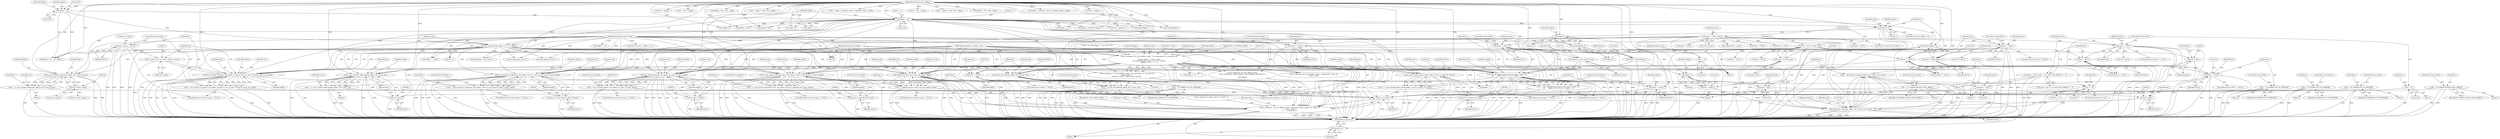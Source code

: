 digraph "0_OpenSC_a3fc7693f3a035a8a7921cffb98432944bb42740@API" {
"1000759" [label="(Call,sc_strerror(r))"];
"1000332" [label="(Call,r >= 0)"];
"1000320" [label="(Call,r = decode_bit_string(obj, objlen, (u8 *) parm, *len, invert))"];
"1000322" [label="(Call,decode_bit_string(obj, objlen, (u8 *) parm, *len, invert))"];
"1000141" [label="(Call,sc_dump_hex(obj, objlen > 16  ? 16 : objlen))"];
"1000105" [label="(MethodParameterIn,const u8 *obj)"];
"1000144" [label="(Call,objlen > 16)"];
"1000106" [label="(MethodParameterIn,size_t objlen)"];
"1000272" [label="(Call,objlen < 1)"];
"1000150" [label="(Call,objlen > 16)"];
"1000313" [label="(Call,objlen-1)"];
"1000297" [label="(Call,objlen-1)"];
"1000325" [label="(Call,(u8 *) parm)"];
"1000252" [label="(Call,parm != NULL)"];
"1000110" [label="(Call,*parm = entry->parm)"];
"1000316" [label="(Call,parm = *buf)"];
"1000301" [label="(Call,*buf == NULL)"];
"1000293" [label="(Call,*buf = malloc(objlen-1))"];
"1000296" [label="(Call,malloc(objlen-1))"];
"1000268" [label="(Call,len != NULL)"];
"1000117" [label="(Call,*len = (size_t *) entry->arg)"];
"1000119" [label="(Call,(size_t *) entry->arg)"];
"1000310" [label="(Call,*len = objlen-1)"];
"1000257" [label="(Call,invert = entry->type == SC_ASN1_BIT_STRING ? 1 : 0)"];
"1000728" [label="(Call,r = callback_func(ctx, entry->arg, obj, objlen, depth))"];
"1000730" [label="(Call,callback_func(ctx, entry->arg, obj, objlen, depth))"];
"1000131" [label="(Call,sc_debug(ctx, SC_LOG_DEBUG_ASN1, \"%*.*sdecoding '%s', raw data:%s%s\n\",\n\t\tdepth, depth, \"\", entry->name,\n\t\tsc_dump_hex(obj, objlen > 16  ? 16 : objlen),\n\t\tobjlen > 16 ? \"...\" : \"\"))"];
"1000103" [label="(MethodParameterIn,sc_context_t *ctx)"];
"1000107" [label="(MethodParameterIn,int depth)"];
"1000707" [label="(Call,r = asn1_decode_se_info(ctx, obj, objlen, (sc_pkcs15_sec_env_info_t ***)entry->parm, len, depth))"];
"1000709" [label="(Call,asn1_decode_se_info(ctx, obj, objlen, (sc_pkcs15_sec_env_info_t ***)entry->parm, len, depth))"];
"1000713" [label="(Call,(sc_pkcs15_sec_env_info_t ***)entry->parm)"];
"1000702" [label="(Call,entry->parm != NULL)"];
"1000306" [label="(Call,r = SC_ERROR_OUT_OF_MEMORY)"];
"1000165" [label="(Call,r = asn1_decode(ctx, (struct sc_asn1_entry *) parm, obj,\n\t\t\t\t       objlen, NULL, NULL, 0, depth + 1))"];
"1000167" [label="(Call,asn1_decode(ctx, (struct sc_asn1_entry *) parm, obj,\n\t\t\t\t       objlen, NULL, NULL, 0, depth + 1))"];
"1000169" [label="(Call,(struct sc_asn1_entry *) parm)"];
"1000162" [label="(Call,parm != NULL)"];
"1000671" [label="(Call,r = asn1_decode_p15_object(ctx, obj, objlen, (struct sc_asn1_pkcs15_object *) parm, depth))"];
"1000673" [label="(Call,asn1_decode_p15_object(ctx, obj, objlen, (struct sc_asn1_pkcs15_object *) parm, depth))"];
"1000677" [label="(Call,(struct sc_asn1_pkcs15_object *) parm)"];
"1000349" [label="(Call,r = decode_bit_field(obj, objlen, (u8 *) parm, *len))"];
"1000351" [label="(Call,decode_bit_field(obj, objlen, (u8 *) parm, *len))"];
"1000354" [label="(Call,(u8 *) parm)"];
"1000346" [label="(Call,parm != NULL)"];
"1000416" [label="(Call,r = SC_ERROR_OUT_OF_MEMORY)"];
"1000276" [label="(Call,r = SC_ERROR_INVALID_ASN1_OBJECT)"];
"1000340" [label="(Call,r = 0)"];
"1000584" [label="(Call,r = sc_asn1_decode_utf8string(obj, objlen, (u8 *) parm, len))"];
"1000586" [label="(Call,sc_asn1_decode_utf8string(obj, objlen, (u8 *) parm, len))"];
"1000589" [label="(Call,(u8 *) parm)"];
"1000580" [label="(Call,parm = *buf)"];
"1000565" [label="(Call,*buf == NULL)"];
"1000557" [label="(Call,*buf = malloc(objlen+1))"];
"1000560" [label="(Call,malloc(objlen+1))"];
"1000541" [label="(Call,len != NULL)"];
"1000536" [label="(Call,parm != NULL)"];
"1000524" [label="(Call,r = sc_asn1_decode_object_id(obj, objlen, (struct sc_object_id *) parm))"];
"1000526" [label="(Call,sc_asn1_decode_object_id(obj, objlen, (struct sc_object_id *) parm))"];
"1000529" [label="(Call,(struct sc_object_id *) parm)"];
"1000521" [label="(Call,parm != NULL)"];
"1000485" [label="(Call,r = SC_ERROR_OUT_OF_MEMORY)"];
"1000125" [label="(Call,r = 0)"];
"1000570" [label="(Call,r = SC_ERROR_OUT_OF_MEMORY)"];
"1000222" [label="(Call,r = sc_asn1_decode_integer(obj, objlen, (int *) entry->parm))"];
"1000224" [label="(Call,sc_asn1_decode_integer(obj, objlen, (int *) entry->parm))"];
"1000227" [label="(Call,(int *) entry->parm)"];
"1000199" [label="(Call,r = SC_ERROR_INVALID_ASN1_OBJECT)"];
"1000689" [label="(Call,r = sc_asn1_decode_algorithm_id(ctx, obj, objlen, (struct sc_algorithm_id *) parm, depth))"];
"1000691" [label="(Call,sc_asn1_decode_algorithm_id(ctx, obj, objlen, (struct sc_algorithm_id *) parm, depth))"];
"1000695" [label="(Call,(struct sc_algorithm_id *) parm)"];
"1000612" [label="(Call,r = asn1_decode_path(ctx, obj, objlen, (sc_path_t *) parm, depth))"];
"1000614" [label="(Call,asn1_decode_path(ctx, obj, objlen, (sc_path_t *) parm, depth))"];
"1000618" [label="(Call,(sc_path_t *) parm)"];
"1000752" [label="(Call,sc_debug(ctx, SC_LOG_DEBUG_ASN1, \"decoding of ASN.1 object '%s' failed: %s\n\", entry->name,\n\t\t      sc_strerror(r)))"];
"1000761" [label="(Return,return r;)"];
"1000224" [label="(Call,sc_asn1_decode_integer(obj, objlen, (int *) entry->parm))"];
"1000283" [label="(Identifier,entry)"];
"1000133" [label="(Identifier,SC_LOG_DEBUG_ASN1)"];
"1000576" [label="(Identifier,len)"];
"1000227" [label="(Call,(int *) entry->parm)"];
"1000177" [label="(Call,depth + 1)"];
"1000550" [label="(Block,)"];
"1000388" [label="(Call,objlen--)"];
"1000694" [label="(Identifier,objlen)"];
"1000226" [label="(Identifier,objlen)"];
"1000359" [label="(ControlStructure,break;)"];
"1000275" [label="(Block,)"];
"1000491" [label="(Call,*len = objlen)"];
"1000137" [label="(Literal,\"\")"];
"1000279" [label="(ControlStructure,break;)"];
"1000527" [label="(Identifier,obj)"];
"1000523" [label="(Identifier,NULL)"];
"1000277" [label="(Identifier,r)"];
"1000573" [label="(ControlStructure,break;)"];
"1000420" [label="(Call,c = *len = objlen)"];
"1000722" [label="(ControlStructure,if (entry->parm != NULL))"];
"1000134" [label="(Literal,\"%*.*sdecoding '%s', raw data:%s%s\n\")"];
"1000252" [label="(Call,parm != NULL)"];
"1000118" [label="(Identifier,len)"];
"1000536" [label="(Call,parm != NULL)"];
"1000416" [label="(Call,r = SC_ERROR_OUT_OF_MEMORY)"];
"1000203" [label="(Call,*((int *) parm) = obj[0] ? 1 : 0)"];
"1000706" [label="(Identifier,NULL)"];
"1000458" [label="(Call,len != NULL)"];
"1000760" [label="(Identifier,r)"];
"1000166" [label="(Identifier,r)"];
"1000693" [label="(Identifier,obj)"];
"1000484" [label="(Block,)"];
"1000257" [label="(Call,invert = entry->type == SC_ASN1_BIT_STRING ? 1 : 0)"];
"1000731" [label="(Identifier,ctx)"];
"1000503" [label="(Call,objlen > *len)"];
"1000357" [label="(Call,*len)"];
"1000335" [label="(Block,)"];
"1000567" [label="(Identifier,buf)"];
"1000754" [label="(Identifier,SC_LOG_DEBUG_ASN1)"];
"1000738" [label="(ControlStructure,break;)"];
"1000417" [label="(Identifier,r)"];
"1000272" [label="(Call,objlen < 1)"];
"1000604" [label="(ControlStructure,break;)"];
"1000129" [label="(Identifier,callback_func)"];
"1000127" [label="(Literal,0)"];
"1000689" [label="(Call,r = sc_asn1_decode_algorithm_id(ctx, obj, objlen, (struct sc_algorithm_id *) parm, depth))"];
"1000510" [label="(Call,memcpy(parm, obj, c))"];
"1000615" [label="(Identifier,ctx)"];
"1000690" [label="(Identifier,r)"];
"1000710" [label="(Identifier,ctx)"];
"1000201" [label="(Identifier,SC_ERROR_INVALID_ASN1_OBJECT)"];
"1000302" [label="(Call,*buf)"];
"1000675" [label="(Identifier,obj)"];
"1000301" [label="(Call,*buf == NULL)"];
"1000135" [label="(Identifier,depth)"];
"1000233" [label="(Identifier,ctx)"];
"1000332" [label="(Call,r >= 0)"];
"1000676" [label="(Identifier,objlen)"];
"1000736" [label="(Identifier,objlen)"];
"1000175" [label="(Identifier,NULL)"];
"1000298" [label="(Identifier,objlen)"];
"1000362" [label="(Call,parm != NULL)"];
"1000180" [label="(ControlStructure,break;)"];
"1000297" [label="(Call,objlen-1)"];
"1000312" [label="(Identifier,len)"];
"1000520" [label="(ControlStructure,if (parm != NULL))"];
"1000132" [label="(Identifier,ctx)"];
"1000268" [label="(Call,len != NULL)"];
"1000691" [label="(Call,sc_asn1_decode_algorithm_id(ctx, obj, objlen, (struct sc_algorithm_id *) parm, depth))"];
"1000325" [label="(Call,(u8 *) parm)"];
"1000434" [label="(Call,objlen > *len)"];
"1000612" [label="(Call,r = asn1_decode_path(ctx, obj, objlen, (sc_path_t *) parm, depth))"];
"1000308" [label="(Identifier,SC_ERROR_OUT_OF_MEMORY)"];
"1000172" [label="(Identifier,obj)"];
"1000225" [label="(Identifier,obj)"];
"1000683" [label="(ControlStructure,if (entry->parm != NULL))"];
"1000322" [label="(Call,decode_bit_string(obj, objlen, (u8 *) parm, *len, invert))"];
"1000486" [label="(Identifier,r)"];
"1000222" [label="(Call,r = sc_asn1_decode_integer(obj, objlen, (int *) entry->parm))"];
"1000131" [label="(Call,sc_debug(ctx, SC_LOG_DEBUG_ASN1, \"%*.*sdecoding '%s', raw data:%s%s\n\",\n\t\tdepth, depth, \"\", entry->name,\n\t\tsc_dump_hex(obj, objlen > 16  ? 16 : objlen),\n\t\tobjlen > 16 ? \"...\" : \"\"))"];
"1000316" [label="(Call,parm = *buf)"];
"1000185" [label="(Call,parm != NULL)"];
"1000270" [label="(Identifier,NULL)"];
"1000199" [label="(Call,r = SC_ERROR_INVALID_ASN1_OBJECT)"];
"1000751" [label="(Block,)"];
"1000165" [label="(Call,r = asn1_decode(ctx, (struct sc_asn1_entry *) parm, obj,\n\t\t\t\t       objlen, NULL, NULL, 0, depth + 1))"];
"1000570" [label="(Call,r = SC_ERROR_OUT_OF_MEMORY)"];
"1000560" [label="(Call,malloc(objlen+1))"];
"1000173" [label="(Identifier,objlen)"];
"1000752" [label="(Call,sc_debug(ctx, SC_LOG_DEBUG_ASN1, \"decoding of ASN.1 object '%s' failed: %s\n\", entry->name,\n\t\t      sc_strerror(r)))"];
"1000258" [label="(Identifier,invert)"];
"1000330" [label="(Identifier,invert)"];
"1000526" [label="(Call,sc_asn1_decode_object_id(obj, objlen, (struct sc_object_id *) parm))"];
"1000299" [label="(Literal,1)"];
"1000194" [label="(Call,sc_debug(ctx, SC_LOG_DEBUG_ASN1,\n\t\t\t\t\t \"invalid ASN.1 object length: %\"SC_FORMAT_LEN_SIZE_T\"u\n\",\n\t\t\t\t\t objlen))"];
"1000336" [label="(Call,*len = r)"];
"1000732" [label="(Call,entry->arg)"];
"1000541" [label="(Call,len != NULL)"];
"1000681" [label="(ControlStructure,break;)"];
"1000740" [label="(Call,sc_debug(ctx, SC_LOG_DEBUG_ASN1, \"invalid ASN.1 type: %d\n\", entry->type))"];
"1000564" [label="(ControlStructure,if (*buf == NULL))"];
"1000756" [label="(Call,entry->name)"];
"1000770" [label="(MethodReturn,static int)"];
"1000671" [label="(Call,r = asn1_decode_p15_object(ctx, obj, objlen, (struct sc_asn1_pkcs15_object *) parm, depth))"];
"1000592" [label="(Identifier,len)"];
"1000524" [label="(Call,r = sc_asn1_decode_object_id(obj, objlen, (struct sc_object_id *) parm))"];
"1000329" [label="(Identifier,len)"];
"1000168" [label="(Identifier,ctx)"];
"1000554" [label="(Call,(u8 **) parm)"];
"1000542" [label="(Identifier,len)"];
"1000324" [label="(Identifier,objlen)"];
"1000568" [label="(Identifier,NULL)"];
"1000286" [label="(Block,)"];
"1000152" [label="(Literal,16)"];
"1000253" [label="(Identifier,parm)"];
"1000565" [label="(Call,*buf == NULL)"];
"1000333" [label="(Identifier,r)"];
"1000433" [label="(Call,objlen > *len ? *len : objlen)"];
"1000119" [label="(Call,(size_t *) entry->arg)"];
"1000677" [label="(Call,(struct sc_asn1_pkcs15_object *) parm)"];
"1000105" [label="(MethodParameterIn,const u8 *obj)"];
"1000162" [label="(Call,parm != NULL)"];
"1000537" [label="(Identifier,parm)"];
"1000699" [label="(ControlStructure,break;)"];
"1000755" [label="(Literal,\"decoding of ASN.1 object '%s' failed: %s\n\")"];
"1000327" [label="(Identifier,parm)"];
"1000485" [label="(Call,r = SC_ERROR_OUT_OF_MEMORY)"];
"1000138" [label="(Call,entry->name)"];
"1000157" [label="(Identifier,entry)"];
"1000415" [label="(Block,)"];
"1000418" [label="(Identifier,SC_ERROR_OUT_OF_MEMORY)"];
"1000419" [label="(ControlStructure,break;)"];
"1000144" [label="(Call,objlen > 16)"];
"1000500" [label="(Call,c = objlen > *len ? *len : objlen)"];
"1000341" [label="(Identifier,r)"];
"1000715" [label="(Call,entry->parm)"];
"1000259" [label="(Call,entry->type == SC_ASN1_BIT_STRING ? 1 : 0)"];
"1000345" [label="(ControlStructure,if (parm != NULL))"];
"1000577" [label="(Call,objlen+1)"];
"1000117" [label="(Call,*len = (size_t *) entry->arg)"];
"1000672" [label="(Identifier,r)"];
"1000588" [label="(Identifier,objlen)"];
"1000571" [label="(Identifier,r)"];
"1000107" [label="(MethodParameterIn,int depth)"];
"1000382" [label="(Call,obj[0] == 0x00)"];
"1000692" [label="(Identifier,ctx)"];
"1000306" [label="(Call,r = SC_ERROR_OUT_OF_MEMORY)"];
"1000323" [label="(Identifier,obj)"];
"1000352" [label="(Identifier,obj)"];
"1000148" [label="(Identifier,objlen)"];
"1000153" [label="(Literal,\"...\")"];
"1000300" [label="(ControlStructure,if (*buf == NULL))"];
"1000303" [label="(Identifier,buf)"];
"1000350" [label="(Identifier,r)"];
"1000232" [label="(Call,sc_debug(ctx, SC_LOG_DEBUG_ASN1, \"%*.*sdecoding '%s' returned %d\n\", depth, depth, \"\",\n\t\t\t\t\tentry->name, *((int *) entry->parm)))"];
"1000154" [label="(Literal,\"\")"];
"1000713" [label="(Call,(sc_pkcs15_sec_env_info_t ***)entry->parm)"];
"1000543" [label="(Identifier,NULL)"];
"1000561" [label="(Call,objlen+1)"];
"1000334" [label="(Literal,0)"];
"1000305" [label="(Block,)"];
"1000634" [label="(Call,(struct sc_pkcs15_id *) parm)"];
"1000586" [label="(Call,sc_asn1_decode_utf8string(obj, objlen, (u8 *) parm, len))"];
"1000582" [label="(Call,*buf)"];
"1000540" [label="(Call,assert(len != NULL))"];
"1000151" [label="(Identifier,objlen)"];
"1000379" [label="(Call,objlen > 1)"];
"1000169" [label="(Call,(struct sc_asn1_entry *) parm)"];
"1000143" [label="(Call,objlen > 16  ? 16 : objlen)"];
"1000761" [label="(Return,return r;)"];
"1000190" [label="(Call,objlen != 1)"];
"1000737" [label="(Identifier,depth)"];
"1000718" [label="(Identifier,len)"];
"1000452" [label="(Call,parm != NULL)"];
"1000267" [label="(Call,assert(len != NULL))"];
"1000161" [label="(ControlStructure,if (parm != NULL))"];
"1000532" [label="(ControlStructure,break;)"];
"1000613" [label="(Identifier,r)"];
"1000254" [label="(Identifier,NULL)"];
"1000488" [label="(ControlStructure,break;)"];
"1000709" [label="(Call,asn1_decode_se_info(ctx, obj, objlen, (sc_pkcs15_sec_env_info_t ***)entry->parm, len, depth))"];
"1000535" [label="(ControlStructure,if (parm != NULL))"];
"1000719" [label="(Identifier,depth)"];
"1000585" [label="(Identifier,r)"];
"1000141" [label="(Call,sc_dump_hex(obj, objlen > 16  ? 16 : objlen))"];
"1000641" [label="(Call,objlen > sizeof(id->value))"];
"1000200" [label="(Identifier,r)"];
"1000309" [label="(ControlStructure,break;)"];
"1000558" [label="(Call,*buf)"];
"1000343" [label="(ControlStructure,break;)"];
"1000342" [label="(Literal,0)"];
"1000525" [label="(Identifier,r)"];
"1000730" [label="(Call,callback_func(ctx, entry->arg, obj, objlen, depth))"];
"1000314" [label="(Identifier,objlen)"];
"1000711" [label="(Identifier,obj)"];
"1000728" [label="(Call,r = callback_func(ctx, entry->arg, obj, objlen, depth))"];
"1000569" [label="(Block,)"];
"1000638" [label="(Call,c = objlen > sizeof(id->value) ? sizeof(id->value) : objlen)"];
"1000557" [label="(Call,*buf = malloc(objlen+1))"];
"1000521" [label="(Call,parm != NULL)"];
"1000142" [label="(Identifier,obj)"];
"1000695" [label="(Call,(struct sc_algorithm_id *) parm)"];
"1000110" [label="(Call,*parm = entry->parm)"];
"1000269" [label="(Identifier,len)"];
"1000441" [label="(Call,memcpy(parm, obj, c))"];
"1000489" [label="(Call,c = *len = objlen)"];
"1000315" [label="(Literal,1)"];
"1000531" [label="(Identifier,parm)"];
"1000606" [label="(ControlStructure,if (entry->parm != NULL))"];
"1000108" [label="(Block,)"];
"1000126" [label="(Identifier,r)"];
"1000620" [label="(Identifier,parm)"];
"1000587" [label="(Identifier,obj)"];
"1000318" [label="(Call,*buf)"];
"1000176" [label="(Literal,0)"];
"1000762" [label="(Identifier,r)"];
"1000431" [label="(Call,c = objlen > *len ? *len : objlen)"];
"1000614" [label="(Call,asn1_decode_path(ctx, obj, objlen, (sc_path_t *) parm, depth))"];
"1000146" [label="(Literal,16)"];
"1000351" [label="(Call,decode_bit_field(obj, objlen, (u8 *) parm, *len))"];
"1000290" [label="(Call,(u8 **) parm)"];
"1000112" [label="(Call,entry->parm)"];
"1000121" [label="(Call,entry->arg)"];
"1000522" [label="(Identifier,parm)"];
"1000346" [label="(Call,parm != NULL)"];
"1000502" [label="(Call,objlen > *len ? *len : objlen)"];
"1000349" [label="(Call,r = decode_bit_field(obj, objlen, (u8 *) parm, *len))"];
"1000271" [label="(ControlStructure,if (objlen < 1))"];
"1000149" [label="(Call,objlen > 16 ? \"...\" : \"\")"];
"1000163" [label="(Identifier,parm)"];
"1000539" [label="(Block,)"];
"1000293" [label="(Call,*buf = malloc(objlen-1))"];
"1000538" [label="(Identifier,NULL)"];
"1000223" [label="(Identifier,r)"];
"1000304" [label="(Identifier,NULL)"];
"1000665" [label="(ControlStructure,if (entry->parm != NULL))"];
"1000574" [label="(Call,*len = objlen+1)"];
"1000617" [label="(Identifier,objlen)"];
"1000572" [label="(Identifier,SC_ERROR_OUT_OF_MEMORY)"];
"1000596" [label="(Identifier,entry)"];
"1000147" [label="(Literal,16)"];
"1000193" [label="(Block,)"];
"1000729" [label="(Identifier,r)"];
"1000591" [label="(Identifier,parm)"];
"1000276" [label="(Call,r = SC_ERROR_INVALID_ASN1_OBJECT)"];
"1000759" [label="(Call,sc_strerror(r))"];
"1000320" [label="(Call,r = decode_bit_string(obj, objlen, (u8 *) parm, *len, invert))"];
"1000347" [label="(Identifier,parm)"];
"1000255" [label="(Block,)"];
"1000294" [label="(Call,*buf)"];
"1000753" [label="(Identifier,ctx)"];
"1000338" [label="(Identifier,len)"];
"1000529" [label="(Call,(struct sc_object_id *) parm)"];
"1000580" [label="(Call,parm = *buf)"];
"1000477" [label="(Call,malloc(objlen))"];
"1000128" [label="(Call,callback_func = parm)"];
"1000348" [label="(Identifier,NULL)"];
"1000321" [label="(Identifier,r)"];
"1000703" [label="(Call,entry->parm)"];
"1000589" [label="(Call,(u8 *) parm)"];
"1000584" [label="(Call,r = sc_asn1_decode_utf8string(obj, objlen, (u8 *) parm, len))"];
"1000150" [label="(Call,objlen > 16)"];
"1000313" [label="(Call,objlen-1)"];
"1000218" [label="(Call,parm != NULL)"];
"1000368" [label="(Call,len != NULL)"];
"1000581" [label="(Identifier,parm)"];
"1000390" [label="(Call,obj++)"];
"1000296" [label="(Call,malloc(objlen-1))"];
"1000125" [label="(Call,r = 0)"];
"1000708" [label="(Identifier,r)"];
"1000712" [label="(Identifier,objlen)"];
"1000354" [label="(Call,(u8 *) parm)"];
"1000640" [label="(Call,objlen > sizeof(id->value) ? sizeof(id->value) : objlen)"];
"1000174" [label="(Identifier,NULL)"];
"1000164" [label="(Identifier,NULL)"];
"1000622" [label="(ControlStructure,break;)"];
"1000251" [label="(ControlStructure,if (parm != NULL))"];
"1000145" [label="(Identifier,objlen)"];
"1000408" [label="(Call,malloc(objlen))"];
"1000707" [label="(Call,r = asn1_decode_se_info(ctx, obj, objlen, (sc_pkcs15_sec_env_info_t ***)entry->parm, len, depth))"];
"1000311" [label="(Call,*len)"];
"1000171" [label="(Identifier,parm)"];
"1000618" [label="(Call,(sc_path_t *) parm)"];
"1000679" [label="(Identifier,parm)"];
"1000214" [label="(ControlStructure,break;)"];
"1000735" [label="(Identifier,obj)"];
"1000680" [label="(Identifier,depth)"];
"1000328" [label="(Call,*len)"];
"1000566" [label="(Call,*buf)"];
"1000487" [label="(Identifier,SC_ERROR_OUT_OF_MEMORY)"];
"1000621" [label="(Identifier,depth)"];
"1000674" [label="(Identifier,ctx)"];
"1000103" [label="(MethodParameterIn,sc_context_t *ctx)"];
"1000106" [label="(MethodParameterIn,size_t objlen)"];
"1000273" [label="(Identifier,objlen)"];
"1000111" [label="(Identifier,parm)"];
"1000356" [label="(Identifier,parm)"];
"1000358" [label="(Identifier,len)"];
"1000528" [label="(Identifier,objlen)"];
"1000221" [label="(Block,)"];
"1000616" [label="(Identifier,obj)"];
"1000331" [label="(ControlStructure,if (r >= 0))"];
"1000698" [label="(Identifier,depth)"];
"1000243" [label="(Call,(int *) entry->parm)"];
"1000340" [label="(Call,r = 0)"];
"1000701" [label="(ControlStructure,if (entry->parm != NULL))"];
"1000702" [label="(Call,entry->parm != NULL)"];
"1000720" [label="(ControlStructure,break;)"];
"1000317" [label="(Identifier,parm)"];
"1000422" [label="(Call,*len = objlen)"];
"1000673" [label="(Call,asn1_decode_p15_object(ctx, obj, objlen, (struct sc_asn1_pkcs15_object *) parm, depth))"];
"1000208" [label="(Call,obj[0] ? 1 : 0)"];
"1000278" [label="(Identifier,SC_ERROR_INVALID_ASN1_OBJECT)"];
"1000307" [label="(Identifier,r)"];
"1000353" [label="(Identifier,objlen)"];
"1000229" [label="(Call,entry->parm)"];
"1000167" [label="(Call,asn1_decode(ctx, (struct sc_asn1_entry *) parm, obj,\n\t\t\t\t       objlen, NULL, NULL, 0, depth + 1))"];
"1000697" [label="(Identifier,parm)"];
"1000652" [label="(Call,memcpy(id->value, obj, c))"];
"1000274" [label="(Literal,1)"];
"1000310" [label="(Call,*len = objlen-1)"];
"1000136" [label="(Identifier,depth)"];
"1000759" -> "1000752"  [label="AST: "];
"1000759" -> "1000760"  [label="CFG: "];
"1000760" -> "1000759"  [label="AST: "];
"1000752" -> "1000759"  [label="CFG: "];
"1000759" -> "1000770"  [label="DDG: "];
"1000759" -> "1000752"  [label="DDG: "];
"1000332" -> "1000759"  [label="DDG: "];
"1000728" -> "1000759"  [label="DDG: "];
"1000707" -> "1000759"  [label="DDG: "];
"1000306" -> "1000759"  [label="DDG: "];
"1000165" -> "1000759"  [label="DDG: "];
"1000671" -> "1000759"  [label="DDG: "];
"1000349" -> "1000759"  [label="DDG: "];
"1000416" -> "1000759"  [label="DDG: "];
"1000276" -> "1000759"  [label="DDG: "];
"1000340" -> "1000759"  [label="DDG: "];
"1000584" -> "1000759"  [label="DDG: "];
"1000524" -> "1000759"  [label="DDG: "];
"1000485" -> "1000759"  [label="DDG: "];
"1000125" -> "1000759"  [label="DDG: "];
"1000570" -> "1000759"  [label="DDG: "];
"1000222" -> "1000759"  [label="DDG: "];
"1000199" -> "1000759"  [label="DDG: "];
"1000689" -> "1000759"  [label="DDG: "];
"1000612" -> "1000759"  [label="DDG: "];
"1000759" -> "1000761"  [label="DDG: "];
"1000332" -> "1000331"  [label="AST: "];
"1000332" -> "1000334"  [label="CFG: "];
"1000333" -> "1000332"  [label="AST: "];
"1000334" -> "1000332"  [label="AST: "];
"1000338" -> "1000332"  [label="CFG: "];
"1000343" -> "1000332"  [label="CFG: "];
"1000332" -> "1000770"  [label="DDG: "];
"1000332" -> "1000770"  [label="DDG: "];
"1000320" -> "1000332"  [label="DDG: "];
"1000332" -> "1000336"  [label="DDG: "];
"1000320" -> "1000255"  [label="AST: "];
"1000320" -> "1000322"  [label="CFG: "];
"1000321" -> "1000320"  [label="AST: "];
"1000322" -> "1000320"  [label="AST: "];
"1000333" -> "1000320"  [label="CFG: "];
"1000320" -> "1000770"  [label="DDG: "];
"1000322" -> "1000320"  [label="DDG: "];
"1000322" -> "1000320"  [label="DDG: "];
"1000322" -> "1000320"  [label="DDG: "];
"1000322" -> "1000320"  [label="DDG: "];
"1000322" -> "1000320"  [label="DDG: "];
"1000322" -> "1000330"  [label="CFG: "];
"1000323" -> "1000322"  [label="AST: "];
"1000324" -> "1000322"  [label="AST: "];
"1000325" -> "1000322"  [label="AST: "];
"1000328" -> "1000322"  [label="AST: "];
"1000330" -> "1000322"  [label="AST: "];
"1000322" -> "1000770"  [label="DDG: "];
"1000322" -> "1000770"  [label="DDG: "];
"1000322" -> "1000770"  [label="DDG: "];
"1000322" -> "1000770"  [label="DDG: "];
"1000322" -> "1000770"  [label="DDG: "];
"1000141" -> "1000322"  [label="DDG: "];
"1000105" -> "1000322"  [label="DDG: "];
"1000272" -> "1000322"  [label="DDG: "];
"1000313" -> "1000322"  [label="DDG: "];
"1000106" -> "1000322"  [label="DDG: "];
"1000325" -> "1000322"  [label="DDG: "];
"1000310" -> "1000322"  [label="DDG: "];
"1000257" -> "1000322"  [label="DDG: "];
"1000141" -> "1000131"  [label="AST: "];
"1000141" -> "1000143"  [label="CFG: "];
"1000142" -> "1000141"  [label="AST: "];
"1000143" -> "1000141"  [label="AST: "];
"1000151" -> "1000141"  [label="CFG: "];
"1000141" -> "1000770"  [label="DDG: "];
"1000141" -> "1000770"  [label="DDG: "];
"1000141" -> "1000131"  [label="DDG: "];
"1000141" -> "1000131"  [label="DDG: "];
"1000105" -> "1000141"  [label="DDG: "];
"1000144" -> "1000141"  [label="DDG: "];
"1000106" -> "1000141"  [label="DDG: "];
"1000141" -> "1000167"  [label="DDG: "];
"1000141" -> "1000224"  [label="DDG: "];
"1000141" -> "1000351"  [label="DDG: "];
"1000141" -> "1000382"  [label="DDG: "];
"1000141" -> "1000390"  [label="DDG: "];
"1000141" -> "1000441"  [label="DDG: "];
"1000141" -> "1000510"  [label="DDG: "];
"1000141" -> "1000526"  [label="DDG: "];
"1000141" -> "1000586"  [label="DDG: "];
"1000141" -> "1000614"  [label="DDG: "];
"1000141" -> "1000652"  [label="DDG: "];
"1000141" -> "1000673"  [label="DDG: "];
"1000141" -> "1000691"  [label="DDG: "];
"1000141" -> "1000709"  [label="DDG: "];
"1000141" -> "1000730"  [label="DDG: "];
"1000105" -> "1000102"  [label="AST: "];
"1000105" -> "1000770"  [label="DDG: "];
"1000105" -> "1000167"  [label="DDG: "];
"1000105" -> "1000203"  [label="DDG: "];
"1000105" -> "1000208"  [label="DDG: "];
"1000105" -> "1000224"  [label="DDG: "];
"1000105" -> "1000351"  [label="DDG: "];
"1000105" -> "1000382"  [label="DDG: "];
"1000105" -> "1000390"  [label="DDG: "];
"1000105" -> "1000441"  [label="DDG: "];
"1000105" -> "1000510"  [label="DDG: "];
"1000105" -> "1000526"  [label="DDG: "];
"1000105" -> "1000586"  [label="DDG: "];
"1000105" -> "1000614"  [label="DDG: "];
"1000105" -> "1000652"  [label="DDG: "];
"1000105" -> "1000673"  [label="DDG: "];
"1000105" -> "1000691"  [label="DDG: "];
"1000105" -> "1000709"  [label="DDG: "];
"1000105" -> "1000730"  [label="DDG: "];
"1000144" -> "1000143"  [label="AST: "];
"1000144" -> "1000146"  [label="CFG: "];
"1000145" -> "1000144"  [label="AST: "];
"1000146" -> "1000144"  [label="AST: "];
"1000147" -> "1000144"  [label="CFG: "];
"1000148" -> "1000144"  [label="CFG: "];
"1000106" -> "1000144"  [label="DDG: "];
"1000144" -> "1000143"  [label="DDG: "];
"1000144" -> "1000150"  [label="DDG: "];
"1000106" -> "1000102"  [label="AST: "];
"1000106" -> "1000770"  [label="DDG: "];
"1000106" -> "1000143"  [label="DDG: "];
"1000106" -> "1000150"  [label="DDG: "];
"1000106" -> "1000167"  [label="DDG: "];
"1000106" -> "1000190"  [label="DDG: "];
"1000106" -> "1000194"  [label="DDG: "];
"1000106" -> "1000224"  [label="DDG: "];
"1000106" -> "1000272"  [label="DDG: "];
"1000106" -> "1000297"  [label="DDG: "];
"1000106" -> "1000313"  [label="DDG: "];
"1000106" -> "1000351"  [label="DDG: "];
"1000106" -> "1000379"  [label="DDG: "];
"1000106" -> "1000388"  [label="DDG: "];
"1000106" -> "1000408"  [label="DDG: "];
"1000106" -> "1000420"  [label="DDG: "];
"1000106" -> "1000422"  [label="DDG: "];
"1000106" -> "1000431"  [label="DDG: "];
"1000106" -> "1000434"  [label="DDG: "];
"1000106" -> "1000433"  [label="DDG: "];
"1000106" -> "1000477"  [label="DDG: "];
"1000106" -> "1000489"  [label="DDG: "];
"1000106" -> "1000491"  [label="DDG: "];
"1000106" -> "1000500"  [label="DDG: "];
"1000106" -> "1000503"  [label="DDG: "];
"1000106" -> "1000502"  [label="DDG: "];
"1000106" -> "1000526"  [label="DDG: "];
"1000106" -> "1000560"  [label="DDG: "];
"1000106" -> "1000561"  [label="DDG: "];
"1000106" -> "1000574"  [label="DDG: "];
"1000106" -> "1000577"  [label="DDG: "];
"1000106" -> "1000586"  [label="DDG: "];
"1000106" -> "1000614"  [label="DDG: "];
"1000106" -> "1000638"  [label="DDG: "];
"1000106" -> "1000641"  [label="DDG: "];
"1000106" -> "1000640"  [label="DDG: "];
"1000106" -> "1000673"  [label="DDG: "];
"1000106" -> "1000691"  [label="DDG: "];
"1000106" -> "1000709"  [label="DDG: "];
"1000106" -> "1000730"  [label="DDG: "];
"1000272" -> "1000271"  [label="AST: "];
"1000272" -> "1000274"  [label="CFG: "];
"1000273" -> "1000272"  [label="AST: "];
"1000274" -> "1000272"  [label="AST: "];
"1000277" -> "1000272"  [label="CFG: "];
"1000283" -> "1000272"  [label="CFG: "];
"1000272" -> "1000770"  [label="DDG: "];
"1000272" -> "1000770"  [label="DDG: "];
"1000150" -> "1000272"  [label="DDG: "];
"1000272" -> "1000297"  [label="DDG: "];
"1000150" -> "1000149"  [label="AST: "];
"1000150" -> "1000152"  [label="CFG: "];
"1000151" -> "1000150"  [label="AST: "];
"1000152" -> "1000150"  [label="AST: "];
"1000153" -> "1000150"  [label="CFG: "];
"1000154" -> "1000150"  [label="CFG: "];
"1000150" -> "1000770"  [label="DDG: "];
"1000150" -> "1000167"  [label="DDG: "];
"1000150" -> "1000190"  [label="DDG: "];
"1000150" -> "1000224"  [label="DDG: "];
"1000150" -> "1000351"  [label="DDG: "];
"1000150" -> "1000379"  [label="DDG: "];
"1000150" -> "1000388"  [label="DDG: "];
"1000150" -> "1000408"  [label="DDG: "];
"1000150" -> "1000434"  [label="DDG: "];
"1000150" -> "1000477"  [label="DDG: "];
"1000150" -> "1000503"  [label="DDG: "];
"1000150" -> "1000526"  [label="DDG: "];
"1000150" -> "1000560"  [label="DDG: "];
"1000150" -> "1000561"  [label="DDG: "];
"1000150" -> "1000574"  [label="DDG: "];
"1000150" -> "1000577"  [label="DDG: "];
"1000150" -> "1000586"  [label="DDG: "];
"1000150" -> "1000614"  [label="DDG: "];
"1000150" -> "1000641"  [label="DDG: "];
"1000150" -> "1000673"  [label="DDG: "];
"1000150" -> "1000691"  [label="DDG: "];
"1000150" -> "1000709"  [label="DDG: "];
"1000150" -> "1000730"  [label="DDG: "];
"1000313" -> "1000310"  [label="AST: "];
"1000313" -> "1000315"  [label="CFG: "];
"1000314" -> "1000313"  [label="AST: "];
"1000315" -> "1000313"  [label="AST: "];
"1000310" -> "1000313"  [label="CFG: "];
"1000313" -> "1000310"  [label="DDG: "];
"1000313" -> "1000310"  [label="DDG: "];
"1000297" -> "1000313"  [label="DDG: "];
"1000297" -> "1000296"  [label="AST: "];
"1000297" -> "1000299"  [label="CFG: "];
"1000298" -> "1000297"  [label="AST: "];
"1000299" -> "1000297"  [label="AST: "];
"1000296" -> "1000297"  [label="CFG: "];
"1000297" -> "1000770"  [label="DDG: "];
"1000297" -> "1000296"  [label="DDG: "];
"1000297" -> "1000296"  [label="DDG: "];
"1000325" -> "1000327"  [label="CFG: "];
"1000326" -> "1000325"  [label="AST: "];
"1000327" -> "1000325"  [label="AST: "];
"1000329" -> "1000325"  [label="CFG: "];
"1000325" -> "1000770"  [label="DDG: "];
"1000252" -> "1000325"  [label="DDG: "];
"1000316" -> "1000325"  [label="DDG: "];
"1000252" -> "1000251"  [label="AST: "];
"1000252" -> "1000254"  [label="CFG: "];
"1000253" -> "1000252"  [label="AST: "];
"1000254" -> "1000252"  [label="AST: "];
"1000258" -> "1000252"  [label="CFG: "];
"1000343" -> "1000252"  [label="CFG: "];
"1000252" -> "1000770"  [label="DDG: "];
"1000252" -> "1000770"  [label="DDG: "];
"1000252" -> "1000770"  [label="DDG: "];
"1000110" -> "1000252"  [label="DDG: "];
"1000252" -> "1000268"  [label="DDG: "];
"1000252" -> "1000290"  [label="DDG: "];
"1000110" -> "1000108"  [label="AST: "];
"1000110" -> "1000112"  [label="CFG: "];
"1000111" -> "1000110"  [label="AST: "];
"1000112" -> "1000110"  [label="AST: "];
"1000118" -> "1000110"  [label="CFG: "];
"1000110" -> "1000770"  [label="DDG: "];
"1000110" -> "1000128"  [label="DDG: "];
"1000110" -> "1000162"  [label="DDG: "];
"1000110" -> "1000185"  [label="DDG: "];
"1000110" -> "1000218"  [label="DDG: "];
"1000110" -> "1000346"  [label="DDG: "];
"1000110" -> "1000362"  [label="DDG: "];
"1000110" -> "1000452"  [label="DDG: "];
"1000110" -> "1000521"  [label="DDG: "];
"1000110" -> "1000536"  [label="DDG: "];
"1000110" -> "1000618"  [label="DDG: "];
"1000110" -> "1000634"  [label="DDG: "];
"1000110" -> "1000677"  [label="DDG: "];
"1000110" -> "1000695"  [label="DDG: "];
"1000316" -> "1000286"  [label="AST: "];
"1000316" -> "1000318"  [label="CFG: "];
"1000317" -> "1000316"  [label="AST: "];
"1000318" -> "1000316"  [label="AST: "];
"1000321" -> "1000316"  [label="CFG: "];
"1000316" -> "1000770"  [label="DDG: "];
"1000301" -> "1000316"  [label="DDG: "];
"1000301" -> "1000300"  [label="AST: "];
"1000301" -> "1000304"  [label="CFG: "];
"1000302" -> "1000301"  [label="AST: "];
"1000304" -> "1000301"  [label="AST: "];
"1000307" -> "1000301"  [label="CFG: "];
"1000312" -> "1000301"  [label="CFG: "];
"1000301" -> "1000770"  [label="DDG: "];
"1000301" -> "1000770"  [label="DDG: "];
"1000301" -> "1000770"  [label="DDG: "];
"1000293" -> "1000301"  [label="DDG: "];
"1000268" -> "1000301"  [label="DDG: "];
"1000293" -> "1000286"  [label="AST: "];
"1000293" -> "1000296"  [label="CFG: "];
"1000294" -> "1000293"  [label="AST: "];
"1000296" -> "1000293"  [label="AST: "];
"1000303" -> "1000293"  [label="CFG: "];
"1000293" -> "1000770"  [label="DDG: "];
"1000296" -> "1000293"  [label="DDG: "];
"1000296" -> "1000770"  [label="DDG: "];
"1000268" -> "1000267"  [label="AST: "];
"1000268" -> "1000270"  [label="CFG: "];
"1000269" -> "1000268"  [label="AST: "];
"1000270" -> "1000268"  [label="AST: "];
"1000267" -> "1000268"  [label="CFG: "];
"1000268" -> "1000770"  [label="DDG: "];
"1000268" -> "1000770"  [label="DDG: "];
"1000268" -> "1000267"  [label="DDG: "];
"1000268" -> "1000267"  [label="DDG: "];
"1000117" -> "1000268"  [label="DDG: "];
"1000117" -> "1000108"  [label="AST: "];
"1000117" -> "1000119"  [label="CFG: "];
"1000118" -> "1000117"  [label="AST: "];
"1000119" -> "1000117"  [label="AST: "];
"1000126" -> "1000117"  [label="CFG: "];
"1000117" -> "1000770"  [label="DDG: "];
"1000117" -> "1000770"  [label="DDG: "];
"1000119" -> "1000117"  [label="DDG: "];
"1000117" -> "1000368"  [label="DDG: "];
"1000117" -> "1000458"  [label="DDG: "];
"1000117" -> "1000541"  [label="DDG: "];
"1000117" -> "1000709"  [label="DDG: "];
"1000119" -> "1000121"  [label="CFG: "];
"1000120" -> "1000119"  [label="AST: "];
"1000121" -> "1000119"  [label="AST: "];
"1000119" -> "1000770"  [label="DDG: "];
"1000119" -> "1000730"  [label="DDG: "];
"1000310" -> "1000286"  [label="AST: "];
"1000311" -> "1000310"  [label="AST: "];
"1000317" -> "1000310"  [label="CFG: "];
"1000310" -> "1000770"  [label="DDG: "];
"1000257" -> "1000255"  [label="AST: "];
"1000257" -> "1000259"  [label="CFG: "];
"1000258" -> "1000257"  [label="AST: "];
"1000259" -> "1000257"  [label="AST: "];
"1000269" -> "1000257"  [label="CFG: "];
"1000257" -> "1000770"  [label="DDG: "];
"1000257" -> "1000770"  [label="DDG: "];
"1000728" -> "1000722"  [label="AST: "];
"1000728" -> "1000730"  [label="CFG: "];
"1000729" -> "1000728"  [label="AST: "];
"1000730" -> "1000728"  [label="AST: "];
"1000738" -> "1000728"  [label="CFG: "];
"1000728" -> "1000770"  [label="DDG: "];
"1000728" -> "1000770"  [label="DDG: "];
"1000730" -> "1000728"  [label="DDG: "];
"1000730" -> "1000728"  [label="DDG: "];
"1000730" -> "1000728"  [label="DDG: "];
"1000730" -> "1000728"  [label="DDG: "];
"1000730" -> "1000728"  [label="DDG: "];
"1000730" -> "1000737"  [label="CFG: "];
"1000731" -> "1000730"  [label="AST: "];
"1000732" -> "1000730"  [label="AST: "];
"1000735" -> "1000730"  [label="AST: "];
"1000736" -> "1000730"  [label="AST: "];
"1000737" -> "1000730"  [label="AST: "];
"1000730" -> "1000770"  [label="DDG: "];
"1000730" -> "1000770"  [label="DDG: "];
"1000730" -> "1000770"  [label="DDG: "];
"1000730" -> "1000770"  [label="DDG: "];
"1000730" -> "1000770"  [label="DDG: "];
"1000131" -> "1000730"  [label="DDG: "];
"1000131" -> "1000730"  [label="DDG: "];
"1000103" -> "1000730"  [label="DDG: "];
"1000107" -> "1000730"  [label="DDG: "];
"1000730" -> "1000752"  [label="DDG: "];
"1000131" -> "1000108"  [label="AST: "];
"1000131" -> "1000149"  [label="CFG: "];
"1000132" -> "1000131"  [label="AST: "];
"1000133" -> "1000131"  [label="AST: "];
"1000134" -> "1000131"  [label="AST: "];
"1000135" -> "1000131"  [label="AST: "];
"1000136" -> "1000131"  [label="AST: "];
"1000137" -> "1000131"  [label="AST: "];
"1000138" -> "1000131"  [label="AST: "];
"1000149" -> "1000131"  [label="AST: "];
"1000157" -> "1000131"  [label="CFG: "];
"1000131" -> "1000770"  [label="DDG: "];
"1000131" -> "1000770"  [label="DDG: "];
"1000131" -> "1000770"  [label="DDG: "];
"1000131" -> "1000770"  [label="DDG: "];
"1000131" -> "1000770"  [label="DDG: "];
"1000131" -> "1000770"  [label="DDG: "];
"1000131" -> "1000770"  [label="DDG: "];
"1000103" -> "1000131"  [label="DDG: "];
"1000107" -> "1000131"  [label="DDG: "];
"1000131" -> "1000167"  [label="DDG: "];
"1000131" -> "1000167"  [label="DDG: "];
"1000131" -> "1000177"  [label="DDG: "];
"1000131" -> "1000194"  [label="DDG: "];
"1000131" -> "1000194"  [label="DDG: "];
"1000131" -> "1000232"  [label="DDG: "];
"1000131" -> "1000232"  [label="DDG: "];
"1000131" -> "1000232"  [label="DDG: "];
"1000131" -> "1000232"  [label="DDG: "];
"1000131" -> "1000614"  [label="DDG: "];
"1000131" -> "1000614"  [label="DDG: "];
"1000131" -> "1000673"  [label="DDG: "];
"1000131" -> "1000673"  [label="DDG: "];
"1000131" -> "1000691"  [label="DDG: "];
"1000131" -> "1000691"  [label="DDG: "];
"1000131" -> "1000709"  [label="DDG: "];
"1000131" -> "1000709"  [label="DDG: "];
"1000131" -> "1000740"  [label="DDG: "];
"1000131" -> "1000740"  [label="DDG: "];
"1000131" -> "1000752"  [label="DDG: "];
"1000131" -> "1000752"  [label="DDG: "];
"1000131" -> "1000752"  [label="DDG: "];
"1000103" -> "1000102"  [label="AST: "];
"1000103" -> "1000770"  [label="DDG: "];
"1000103" -> "1000167"  [label="DDG: "];
"1000103" -> "1000194"  [label="DDG: "];
"1000103" -> "1000232"  [label="DDG: "];
"1000103" -> "1000614"  [label="DDG: "];
"1000103" -> "1000673"  [label="DDG: "];
"1000103" -> "1000691"  [label="DDG: "];
"1000103" -> "1000709"  [label="DDG: "];
"1000103" -> "1000740"  [label="DDG: "];
"1000103" -> "1000752"  [label="DDG: "];
"1000107" -> "1000102"  [label="AST: "];
"1000107" -> "1000770"  [label="DDG: "];
"1000107" -> "1000167"  [label="DDG: "];
"1000107" -> "1000177"  [label="DDG: "];
"1000107" -> "1000232"  [label="DDG: "];
"1000107" -> "1000614"  [label="DDG: "];
"1000107" -> "1000673"  [label="DDG: "];
"1000107" -> "1000691"  [label="DDG: "];
"1000107" -> "1000709"  [label="DDG: "];
"1000707" -> "1000701"  [label="AST: "];
"1000707" -> "1000709"  [label="CFG: "];
"1000708" -> "1000707"  [label="AST: "];
"1000709" -> "1000707"  [label="AST: "];
"1000720" -> "1000707"  [label="CFG: "];
"1000707" -> "1000770"  [label="DDG: "];
"1000707" -> "1000770"  [label="DDG: "];
"1000709" -> "1000707"  [label="DDG: "];
"1000709" -> "1000707"  [label="DDG: "];
"1000709" -> "1000707"  [label="DDG: "];
"1000709" -> "1000707"  [label="DDG: "];
"1000709" -> "1000707"  [label="DDG: "];
"1000709" -> "1000707"  [label="DDG: "];
"1000709" -> "1000719"  [label="CFG: "];
"1000710" -> "1000709"  [label="AST: "];
"1000711" -> "1000709"  [label="AST: "];
"1000712" -> "1000709"  [label="AST: "];
"1000713" -> "1000709"  [label="AST: "];
"1000718" -> "1000709"  [label="AST: "];
"1000719" -> "1000709"  [label="AST: "];
"1000709" -> "1000770"  [label="DDG: "];
"1000709" -> "1000770"  [label="DDG: "];
"1000709" -> "1000770"  [label="DDG: "];
"1000709" -> "1000770"  [label="DDG: "];
"1000709" -> "1000770"  [label="DDG: "];
"1000709" -> "1000770"  [label="DDG: "];
"1000713" -> "1000709"  [label="DDG: "];
"1000709" -> "1000752"  [label="DDG: "];
"1000713" -> "1000715"  [label="CFG: "];
"1000714" -> "1000713"  [label="AST: "];
"1000715" -> "1000713"  [label="AST: "];
"1000718" -> "1000713"  [label="CFG: "];
"1000713" -> "1000770"  [label="DDG: "];
"1000702" -> "1000713"  [label="DDG: "];
"1000702" -> "1000701"  [label="AST: "];
"1000702" -> "1000706"  [label="CFG: "];
"1000703" -> "1000702"  [label="AST: "];
"1000706" -> "1000702"  [label="AST: "];
"1000708" -> "1000702"  [label="CFG: "];
"1000720" -> "1000702"  [label="CFG: "];
"1000702" -> "1000770"  [label="DDG: "];
"1000702" -> "1000770"  [label="DDG: "];
"1000702" -> "1000770"  [label="DDG: "];
"1000306" -> "1000305"  [label="AST: "];
"1000306" -> "1000308"  [label="CFG: "];
"1000307" -> "1000306"  [label="AST: "];
"1000308" -> "1000306"  [label="AST: "];
"1000309" -> "1000306"  [label="CFG: "];
"1000306" -> "1000770"  [label="DDG: "];
"1000306" -> "1000770"  [label="DDG: "];
"1000165" -> "1000161"  [label="AST: "];
"1000165" -> "1000167"  [label="CFG: "];
"1000166" -> "1000165"  [label="AST: "];
"1000167" -> "1000165"  [label="AST: "];
"1000180" -> "1000165"  [label="CFG: "];
"1000165" -> "1000770"  [label="DDG: "];
"1000165" -> "1000770"  [label="DDG: "];
"1000167" -> "1000165"  [label="DDG: "];
"1000167" -> "1000165"  [label="DDG: "];
"1000167" -> "1000165"  [label="DDG: "];
"1000167" -> "1000165"  [label="DDG: "];
"1000167" -> "1000165"  [label="DDG: "];
"1000167" -> "1000165"  [label="DDG: "];
"1000167" -> "1000165"  [label="DDG: "];
"1000167" -> "1000177"  [label="CFG: "];
"1000168" -> "1000167"  [label="AST: "];
"1000169" -> "1000167"  [label="AST: "];
"1000172" -> "1000167"  [label="AST: "];
"1000173" -> "1000167"  [label="AST: "];
"1000174" -> "1000167"  [label="AST: "];
"1000175" -> "1000167"  [label="AST: "];
"1000176" -> "1000167"  [label="AST: "];
"1000177" -> "1000167"  [label="AST: "];
"1000167" -> "1000770"  [label="DDG: "];
"1000167" -> "1000770"  [label="DDG: "];
"1000167" -> "1000770"  [label="DDG: "];
"1000167" -> "1000770"  [label="DDG: "];
"1000167" -> "1000770"  [label="DDG: "];
"1000167" -> "1000770"  [label="DDG: "];
"1000169" -> "1000167"  [label="DDG: "];
"1000162" -> "1000167"  [label="DDG: "];
"1000167" -> "1000752"  [label="DDG: "];
"1000169" -> "1000171"  [label="CFG: "];
"1000170" -> "1000169"  [label="AST: "];
"1000171" -> "1000169"  [label="AST: "];
"1000172" -> "1000169"  [label="CFG: "];
"1000169" -> "1000770"  [label="DDG: "];
"1000162" -> "1000169"  [label="DDG: "];
"1000162" -> "1000161"  [label="AST: "];
"1000162" -> "1000164"  [label="CFG: "];
"1000163" -> "1000162"  [label="AST: "];
"1000164" -> "1000162"  [label="AST: "];
"1000166" -> "1000162"  [label="CFG: "];
"1000180" -> "1000162"  [label="CFG: "];
"1000162" -> "1000770"  [label="DDG: "];
"1000162" -> "1000770"  [label="DDG: "];
"1000162" -> "1000770"  [label="DDG: "];
"1000671" -> "1000665"  [label="AST: "];
"1000671" -> "1000673"  [label="CFG: "];
"1000672" -> "1000671"  [label="AST: "];
"1000673" -> "1000671"  [label="AST: "];
"1000681" -> "1000671"  [label="CFG: "];
"1000671" -> "1000770"  [label="DDG: "];
"1000671" -> "1000770"  [label="DDG: "];
"1000673" -> "1000671"  [label="DDG: "];
"1000673" -> "1000671"  [label="DDG: "];
"1000673" -> "1000671"  [label="DDG: "];
"1000673" -> "1000671"  [label="DDG: "];
"1000673" -> "1000671"  [label="DDG: "];
"1000673" -> "1000680"  [label="CFG: "];
"1000674" -> "1000673"  [label="AST: "];
"1000675" -> "1000673"  [label="AST: "];
"1000676" -> "1000673"  [label="AST: "];
"1000677" -> "1000673"  [label="AST: "];
"1000680" -> "1000673"  [label="AST: "];
"1000673" -> "1000770"  [label="DDG: "];
"1000673" -> "1000770"  [label="DDG: "];
"1000673" -> "1000770"  [label="DDG: "];
"1000673" -> "1000770"  [label="DDG: "];
"1000673" -> "1000770"  [label="DDG: "];
"1000677" -> "1000673"  [label="DDG: "];
"1000673" -> "1000752"  [label="DDG: "];
"1000677" -> "1000679"  [label="CFG: "];
"1000678" -> "1000677"  [label="AST: "];
"1000679" -> "1000677"  [label="AST: "];
"1000680" -> "1000677"  [label="CFG: "];
"1000677" -> "1000770"  [label="DDG: "];
"1000349" -> "1000345"  [label="AST: "];
"1000349" -> "1000351"  [label="CFG: "];
"1000350" -> "1000349"  [label="AST: "];
"1000351" -> "1000349"  [label="AST: "];
"1000359" -> "1000349"  [label="CFG: "];
"1000349" -> "1000770"  [label="DDG: "];
"1000349" -> "1000770"  [label="DDG: "];
"1000351" -> "1000349"  [label="DDG: "];
"1000351" -> "1000349"  [label="DDG: "];
"1000351" -> "1000349"  [label="DDG: "];
"1000351" -> "1000349"  [label="DDG: "];
"1000351" -> "1000357"  [label="CFG: "];
"1000352" -> "1000351"  [label="AST: "];
"1000353" -> "1000351"  [label="AST: "];
"1000354" -> "1000351"  [label="AST: "];
"1000357" -> "1000351"  [label="AST: "];
"1000351" -> "1000770"  [label="DDG: "];
"1000351" -> "1000770"  [label="DDG: "];
"1000351" -> "1000770"  [label="DDG: "];
"1000351" -> "1000770"  [label="DDG: "];
"1000354" -> "1000351"  [label="DDG: "];
"1000354" -> "1000356"  [label="CFG: "];
"1000355" -> "1000354"  [label="AST: "];
"1000356" -> "1000354"  [label="AST: "];
"1000358" -> "1000354"  [label="CFG: "];
"1000354" -> "1000770"  [label="DDG: "];
"1000346" -> "1000354"  [label="DDG: "];
"1000346" -> "1000345"  [label="AST: "];
"1000346" -> "1000348"  [label="CFG: "];
"1000347" -> "1000346"  [label="AST: "];
"1000348" -> "1000346"  [label="AST: "];
"1000350" -> "1000346"  [label="CFG: "];
"1000359" -> "1000346"  [label="CFG: "];
"1000346" -> "1000770"  [label="DDG: "];
"1000346" -> "1000770"  [label="DDG: "];
"1000346" -> "1000770"  [label="DDG: "];
"1000416" -> "1000415"  [label="AST: "];
"1000416" -> "1000418"  [label="CFG: "];
"1000417" -> "1000416"  [label="AST: "];
"1000418" -> "1000416"  [label="AST: "];
"1000419" -> "1000416"  [label="CFG: "];
"1000416" -> "1000770"  [label="DDG: "];
"1000416" -> "1000770"  [label="DDG: "];
"1000276" -> "1000275"  [label="AST: "];
"1000276" -> "1000278"  [label="CFG: "];
"1000277" -> "1000276"  [label="AST: "];
"1000278" -> "1000276"  [label="AST: "];
"1000279" -> "1000276"  [label="CFG: "];
"1000276" -> "1000770"  [label="DDG: "];
"1000276" -> "1000770"  [label="DDG: "];
"1000340" -> "1000335"  [label="AST: "];
"1000340" -> "1000342"  [label="CFG: "];
"1000341" -> "1000340"  [label="AST: "];
"1000342" -> "1000340"  [label="AST: "];
"1000343" -> "1000340"  [label="CFG: "];
"1000340" -> "1000770"  [label="DDG: "];
"1000584" -> "1000539"  [label="AST: "];
"1000584" -> "1000586"  [label="CFG: "];
"1000585" -> "1000584"  [label="AST: "];
"1000586" -> "1000584"  [label="AST: "];
"1000596" -> "1000584"  [label="CFG: "];
"1000584" -> "1000770"  [label="DDG: "];
"1000584" -> "1000770"  [label="DDG: "];
"1000586" -> "1000584"  [label="DDG: "];
"1000586" -> "1000584"  [label="DDG: "];
"1000586" -> "1000584"  [label="DDG: "];
"1000586" -> "1000584"  [label="DDG: "];
"1000586" -> "1000592"  [label="CFG: "];
"1000587" -> "1000586"  [label="AST: "];
"1000588" -> "1000586"  [label="AST: "];
"1000589" -> "1000586"  [label="AST: "];
"1000592" -> "1000586"  [label="AST: "];
"1000586" -> "1000770"  [label="DDG: "];
"1000586" -> "1000770"  [label="DDG: "];
"1000586" -> "1000770"  [label="DDG: "];
"1000586" -> "1000770"  [label="DDG: "];
"1000589" -> "1000586"  [label="DDG: "];
"1000541" -> "1000586"  [label="DDG: "];
"1000589" -> "1000591"  [label="CFG: "];
"1000590" -> "1000589"  [label="AST: "];
"1000591" -> "1000589"  [label="AST: "];
"1000592" -> "1000589"  [label="CFG: "];
"1000589" -> "1000770"  [label="DDG: "];
"1000580" -> "1000589"  [label="DDG: "];
"1000536" -> "1000589"  [label="DDG: "];
"1000580" -> "1000550"  [label="AST: "];
"1000580" -> "1000582"  [label="CFG: "];
"1000581" -> "1000580"  [label="AST: "];
"1000582" -> "1000580"  [label="AST: "];
"1000585" -> "1000580"  [label="CFG: "];
"1000580" -> "1000770"  [label="DDG: "];
"1000565" -> "1000580"  [label="DDG: "];
"1000565" -> "1000564"  [label="AST: "];
"1000565" -> "1000568"  [label="CFG: "];
"1000566" -> "1000565"  [label="AST: "];
"1000568" -> "1000565"  [label="AST: "];
"1000571" -> "1000565"  [label="CFG: "];
"1000576" -> "1000565"  [label="CFG: "];
"1000565" -> "1000770"  [label="DDG: "];
"1000565" -> "1000770"  [label="DDG: "];
"1000565" -> "1000770"  [label="DDG: "];
"1000557" -> "1000565"  [label="DDG: "];
"1000541" -> "1000565"  [label="DDG: "];
"1000557" -> "1000550"  [label="AST: "];
"1000557" -> "1000560"  [label="CFG: "];
"1000558" -> "1000557"  [label="AST: "];
"1000560" -> "1000557"  [label="AST: "];
"1000567" -> "1000557"  [label="CFG: "];
"1000557" -> "1000770"  [label="DDG: "];
"1000560" -> "1000557"  [label="DDG: "];
"1000560" -> "1000561"  [label="CFG: "];
"1000561" -> "1000560"  [label="AST: "];
"1000560" -> "1000770"  [label="DDG: "];
"1000541" -> "1000540"  [label="AST: "];
"1000541" -> "1000543"  [label="CFG: "];
"1000542" -> "1000541"  [label="AST: "];
"1000543" -> "1000541"  [label="AST: "];
"1000540" -> "1000541"  [label="CFG: "];
"1000541" -> "1000770"  [label="DDG: "];
"1000541" -> "1000770"  [label="DDG: "];
"1000541" -> "1000540"  [label="DDG: "];
"1000541" -> "1000540"  [label="DDG: "];
"1000536" -> "1000541"  [label="DDG: "];
"1000536" -> "1000535"  [label="AST: "];
"1000536" -> "1000538"  [label="CFG: "];
"1000537" -> "1000536"  [label="AST: "];
"1000538" -> "1000536"  [label="AST: "];
"1000542" -> "1000536"  [label="CFG: "];
"1000604" -> "1000536"  [label="CFG: "];
"1000536" -> "1000770"  [label="DDG: "];
"1000536" -> "1000770"  [label="DDG: "];
"1000536" -> "1000770"  [label="DDG: "];
"1000536" -> "1000554"  [label="DDG: "];
"1000524" -> "1000520"  [label="AST: "];
"1000524" -> "1000526"  [label="CFG: "];
"1000525" -> "1000524"  [label="AST: "];
"1000526" -> "1000524"  [label="AST: "];
"1000532" -> "1000524"  [label="CFG: "];
"1000524" -> "1000770"  [label="DDG: "];
"1000524" -> "1000770"  [label="DDG: "];
"1000526" -> "1000524"  [label="DDG: "];
"1000526" -> "1000524"  [label="DDG: "];
"1000526" -> "1000524"  [label="DDG: "];
"1000526" -> "1000529"  [label="CFG: "];
"1000527" -> "1000526"  [label="AST: "];
"1000528" -> "1000526"  [label="AST: "];
"1000529" -> "1000526"  [label="AST: "];
"1000526" -> "1000770"  [label="DDG: "];
"1000526" -> "1000770"  [label="DDG: "];
"1000526" -> "1000770"  [label="DDG: "];
"1000529" -> "1000526"  [label="DDG: "];
"1000529" -> "1000531"  [label="CFG: "];
"1000530" -> "1000529"  [label="AST: "];
"1000531" -> "1000529"  [label="AST: "];
"1000529" -> "1000770"  [label="DDG: "];
"1000521" -> "1000529"  [label="DDG: "];
"1000521" -> "1000520"  [label="AST: "];
"1000521" -> "1000523"  [label="CFG: "];
"1000522" -> "1000521"  [label="AST: "];
"1000523" -> "1000521"  [label="AST: "];
"1000525" -> "1000521"  [label="CFG: "];
"1000532" -> "1000521"  [label="CFG: "];
"1000521" -> "1000770"  [label="DDG: "];
"1000521" -> "1000770"  [label="DDG: "];
"1000521" -> "1000770"  [label="DDG: "];
"1000485" -> "1000484"  [label="AST: "];
"1000485" -> "1000487"  [label="CFG: "];
"1000486" -> "1000485"  [label="AST: "];
"1000487" -> "1000485"  [label="AST: "];
"1000488" -> "1000485"  [label="CFG: "];
"1000485" -> "1000770"  [label="DDG: "];
"1000485" -> "1000770"  [label="DDG: "];
"1000125" -> "1000108"  [label="AST: "];
"1000125" -> "1000127"  [label="CFG: "];
"1000126" -> "1000125"  [label="AST: "];
"1000127" -> "1000125"  [label="AST: "];
"1000129" -> "1000125"  [label="CFG: "];
"1000125" -> "1000770"  [label="DDG: "];
"1000570" -> "1000569"  [label="AST: "];
"1000570" -> "1000572"  [label="CFG: "];
"1000571" -> "1000570"  [label="AST: "];
"1000572" -> "1000570"  [label="AST: "];
"1000573" -> "1000570"  [label="CFG: "];
"1000570" -> "1000770"  [label="DDG: "];
"1000570" -> "1000770"  [label="DDG: "];
"1000222" -> "1000221"  [label="AST: "];
"1000222" -> "1000224"  [label="CFG: "];
"1000223" -> "1000222"  [label="AST: "];
"1000224" -> "1000222"  [label="AST: "];
"1000233" -> "1000222"  [label="CFG: "];
"1000222" -> "1000770"  [label="DDG: "];
"1000222" -> "1000770"  [label="DDG: "];
"1000224" -> "1000222"  [label="DDG: "];
"1000224" -> "1000222"  [label="DDG: "];
"1000224" -> "1000222"  [label="DDG: "];
"1000224" -> "1000227"  [label="CFG: "];
"1000225" -> "1000224"  [label="AST: "];
"1000226" -> "1000224"  [label="AST: "];
"1000227" -> "1000224"  [label="AST: "];
"1000224" -> "1000770"  [label="DDG: "];
"1000224" -> "1000770"  [label="DDG: "];
"1000227" -> "1000224"  [label="DDG: "];
"1000227" -> "1000229"  [label="CFG: "];
"1000228" -> "1000227"  [label="AST: "];
"1000229" -> "1000227"  [label="AST: "];
"1000227" -> "1000243"  [label="DDG: "];
"1000199" -> "1000193"  [label="AST: "];
"1000199" -> "1000201"  [label="CFG: "];
"1000200" -> "1000199"  [label="AST: "];
"1000201" -> "1000199"  [label="AST: "];
"1000214" -> "1000199"  [label="CFG: "];
"1000199" -> "1000770"  [label="DDG: "];
"1000199" -> "1000770"  [label="DDG: "];
"1000689" -> "1000683"  [label="AST: "];
"1000689" -> "1000691"  [label="CFG: "];
"1000690" -> "1000689"  [label="AST: "];
"1000691" -> "1000689"  [label="AST: "];
"1000699" -> "1000689"  [label="CFG: "];
"1000689" -> "1000770"  [label="DDG: "];
"1000689" -> "1000770"  [label="DDG: "];
"1000691" -> "1000689"  [label="DDG: "];
"1000691" -> "1000689"  [label="DDG: "];
"1000691" -> "1000689"  [label="DDG: "];
"1000691" -> "1000689"  [label="DDG: "];
"1000691" -> "1000689"  [label="DDG: "];
"1000691" -> "1000698"  [label="CFG: "];
"1000692" -> "1000691"  [label="AST: "];
"1000693" -> "1000691"  [label="AST: "];
"1000694" -> "1000691"  [label="AST: "];
"1000695" -> "1000691"  [label="AST: "];
"1000698" -> "1000691"  [label="AST: "];
"1000691" -> "1000770"  [label="DDG: "];
"1000691" -> "1000770"  [label="DDG: "];
"1000691" -> "1000770"  [label="DDG: "];
"1000691" -> "1000770"  [label="DDG: "];
"1000691" -> "1000770"  [label="DDG: "];
"1000695" -> "1000691"  [label="DDG: "];
"1000691" -> "1000752"  [label="DDG: "];
"1000695" -> "1000697"  [label="CFG: "];
"1000696" -> "1000695"  [label="AST: "];
"1000697" -> "1000695"  [label="AST: "];
"1000698" -> "1000695"  [label="CFG: "];
"1000695" -> "1000770"  [label="DDG: "];
"1000612" -> "1000606"  [label="AST: "];
"1000612" -> "1000614"  [label="CFG: "];
"1000613" -> "1000612"  [label="AST: "];
"1000614" -> "1000612"  [label="AST: "];
"1000622" -> "1000612"  [label="CFG: "];
"1000612" -> "1000770"  [label="DDG: "];
"1000612" -> "1000770"  [label="DDG: "];
"1000614" -> "1000612"  [label="DDG: "];
"1000614" -> "1000612"  [label="DDG: "];
"1000614" -> "1000612"  [label="DDG: "];
"1000614" -> "1000612"  [label="DDG: "];
"1000614" -> "1000612"  [label="DDG: "];
"1000614" -> "1000621"  [label="CFG: "];
"1000615" -> "1000614"  [label="AST: "];
"1000616" -> "1000614"  [label="AST: "];
"1000617" -> "1000614"  [label="AST: "];
"1000618" -> "1000614"  [label="AST: "];
"1000621" -> "1000614"  [label="AST: "];
"1000614" -> "1000770"  [label="DDG: "];
"1000614" -> "1000770"  [label="DDG: "];
"1000614" -> "1000770"  [label="DDG: "];
"1000614" -> "1000770"  [label="DDG: "];
"1000614" -> "1000770"  [label="DDG: "];
"1000618" -> "1000614"  [label="DDG: "];
"1000614" -> "1000752"  [label="DDG: "];
"1000618" -> "1000620"  [label="CFG: "];
"1000619" -> "1000618"  [label="AST: "];
"1000620" -> "1000618"  [label="AST: "];
"1000621" -> "1000618"  [label="CFG: "];
"1000618" -> "1000770"  [label="DDG: "];
"1000752" -> "1000751"  [label="AST: "];
"1000753" -> "1000752"  [label="AST: "];
"1000754" -> "1000752"  [label="AST: "];
"1000755" -> "1000752"  [label="AST: "];
"1000756" -> "1000752"  [label="AST: "];
"1000762" -> "1000752"  [label="CFG: "];
"1000752" -> "1000770"  [label="DDG: "];
"1000752" -> "1000770"  [label="DDG: "];
"1000752" -> "1000770"  [label="DDG: "];
"1000752" -> "1000770"  [label="DDG: "];
"1000752" -> "1000770"  [label="DDG: "];
"1000232" -> "1000752"  [label="DDG: "];
"1000232" -> "1000752"  [label="DDG: "];
"1000232" -> "1000752"  [label="DDG: "];
"1000194" -> "1000752"  [label="DDG: "];
"1000194" -> "1000752"  [label="DDG: "];
"1000761" -> "1000751"  [label="AST: "];
"1000761" -> "1000762"  [label="CFG: "];
"1000762" -> "1000761"  [label="AST: "];
"1000770" -> "1000761"  [label="CFG: "];
"1000761" -> "1000770"  [label="DDG: "];
"1000762" -> "1000761"  [label="DDG: "];
}
